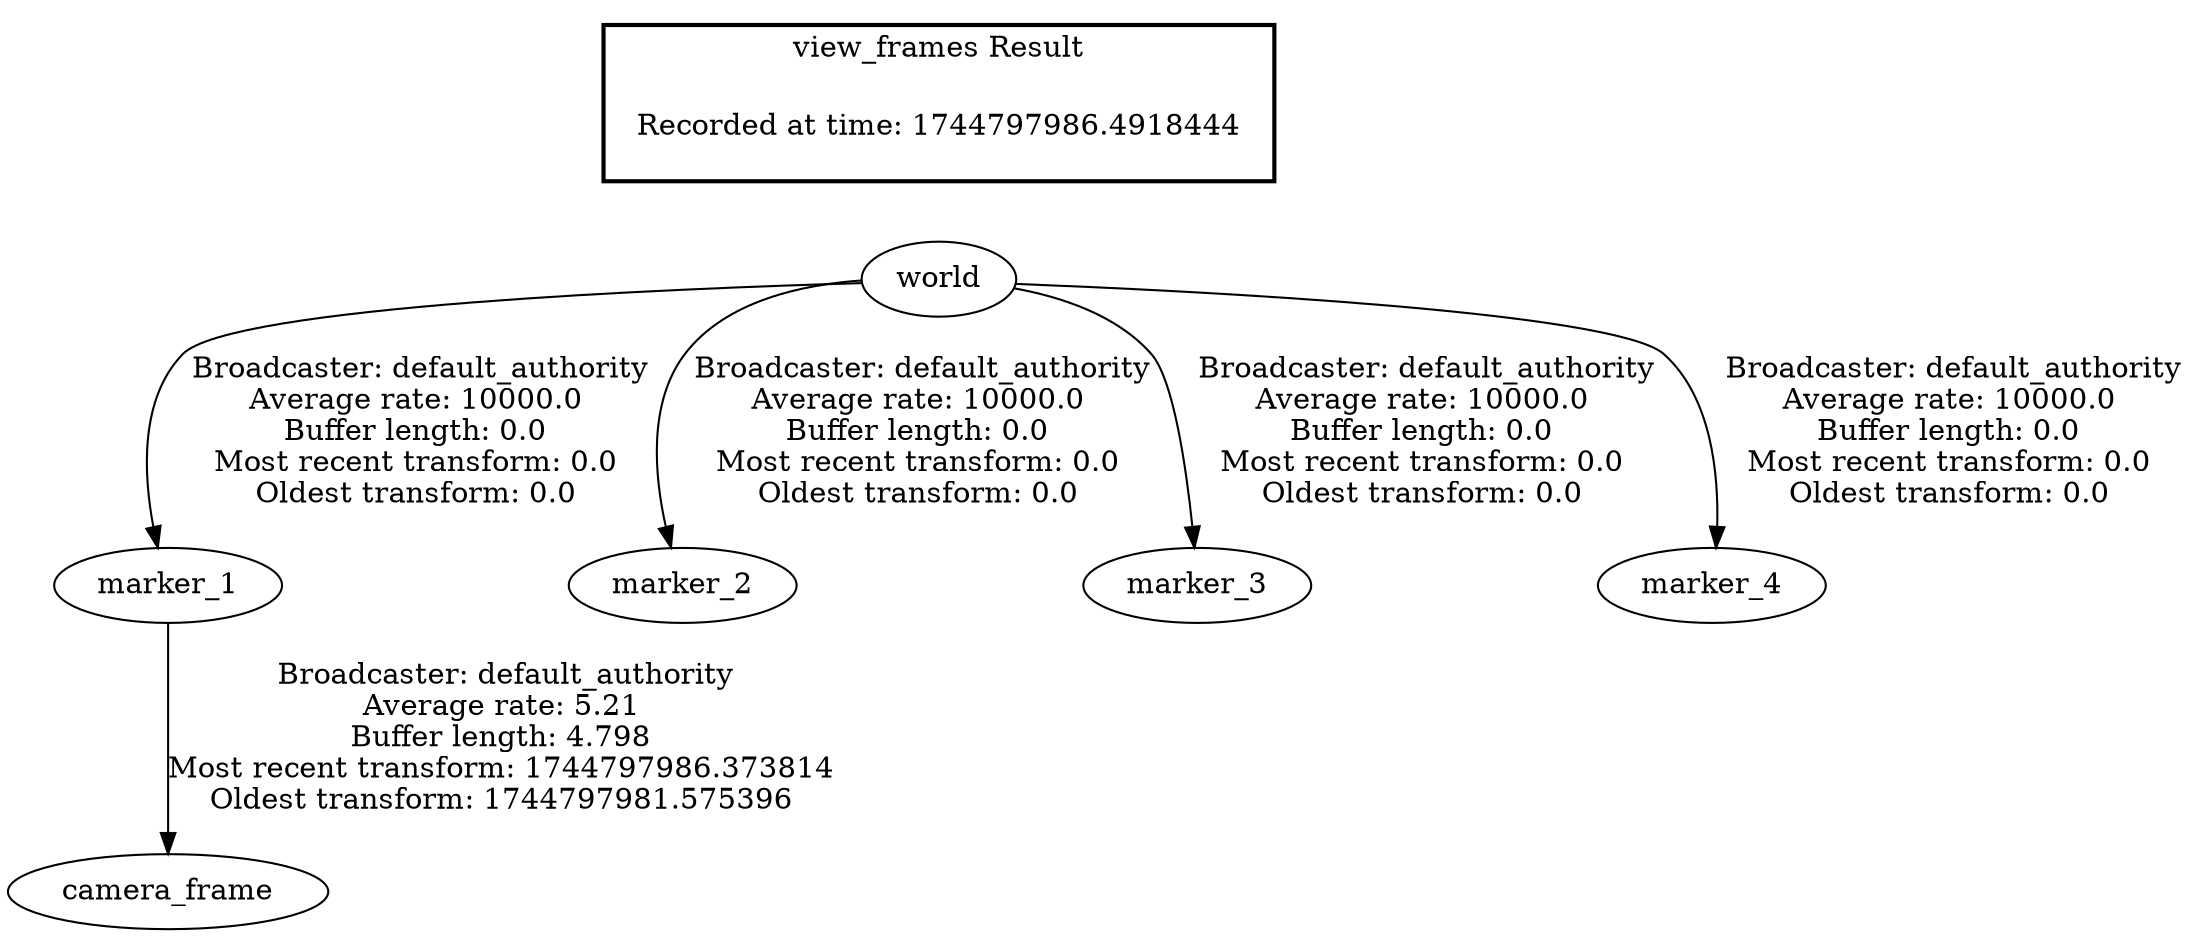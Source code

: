 digraph G {
"world" -> "marker_1"[label=" Broadcaster: default_authority\nAverage rate: 10000.0\nBuffer length: 0.0\nMost recent transform: 0.0\nOldest transform: 0.0\n"];
"world" -> "marker_2"[label=" Broadcaster: default_authority\nAverage rate: 10000.0\nBuffer length: 0.0\nMost recent transform: 0.0\nOldest transform: 0.0\n"];
"world" -> "marker_3"[label=" Broadcaster: default_authority\nAverage rate: 10000.0\nBuffer length: 0.0\nMost recent transform: 0.0\nOldest transform: 0.0\n"];
"world" -> "marker_4"[label=" Broadcaster: default_authority\nAverage rate: 10000.0\nBuffer length: 0.0\nMost recent transform: 0.0\nOldest transform: 0.0\n"];
"marker_1" -> "camera_frame"[label=" Broadcaster: default_authority\nAverage rate: 5.21\nBuffer length: 4.798\nMost recent transform: 1744797986.373814\nOldest transform: 1744797981.575396\n"];
edge [style=invis];
 subgraph cluster_legend { style=bold; color=black; label ="view_frames Result";
"Recorded at time: 1744797986.4918444"[ shape=plaintext ] ;
}->"world";
}